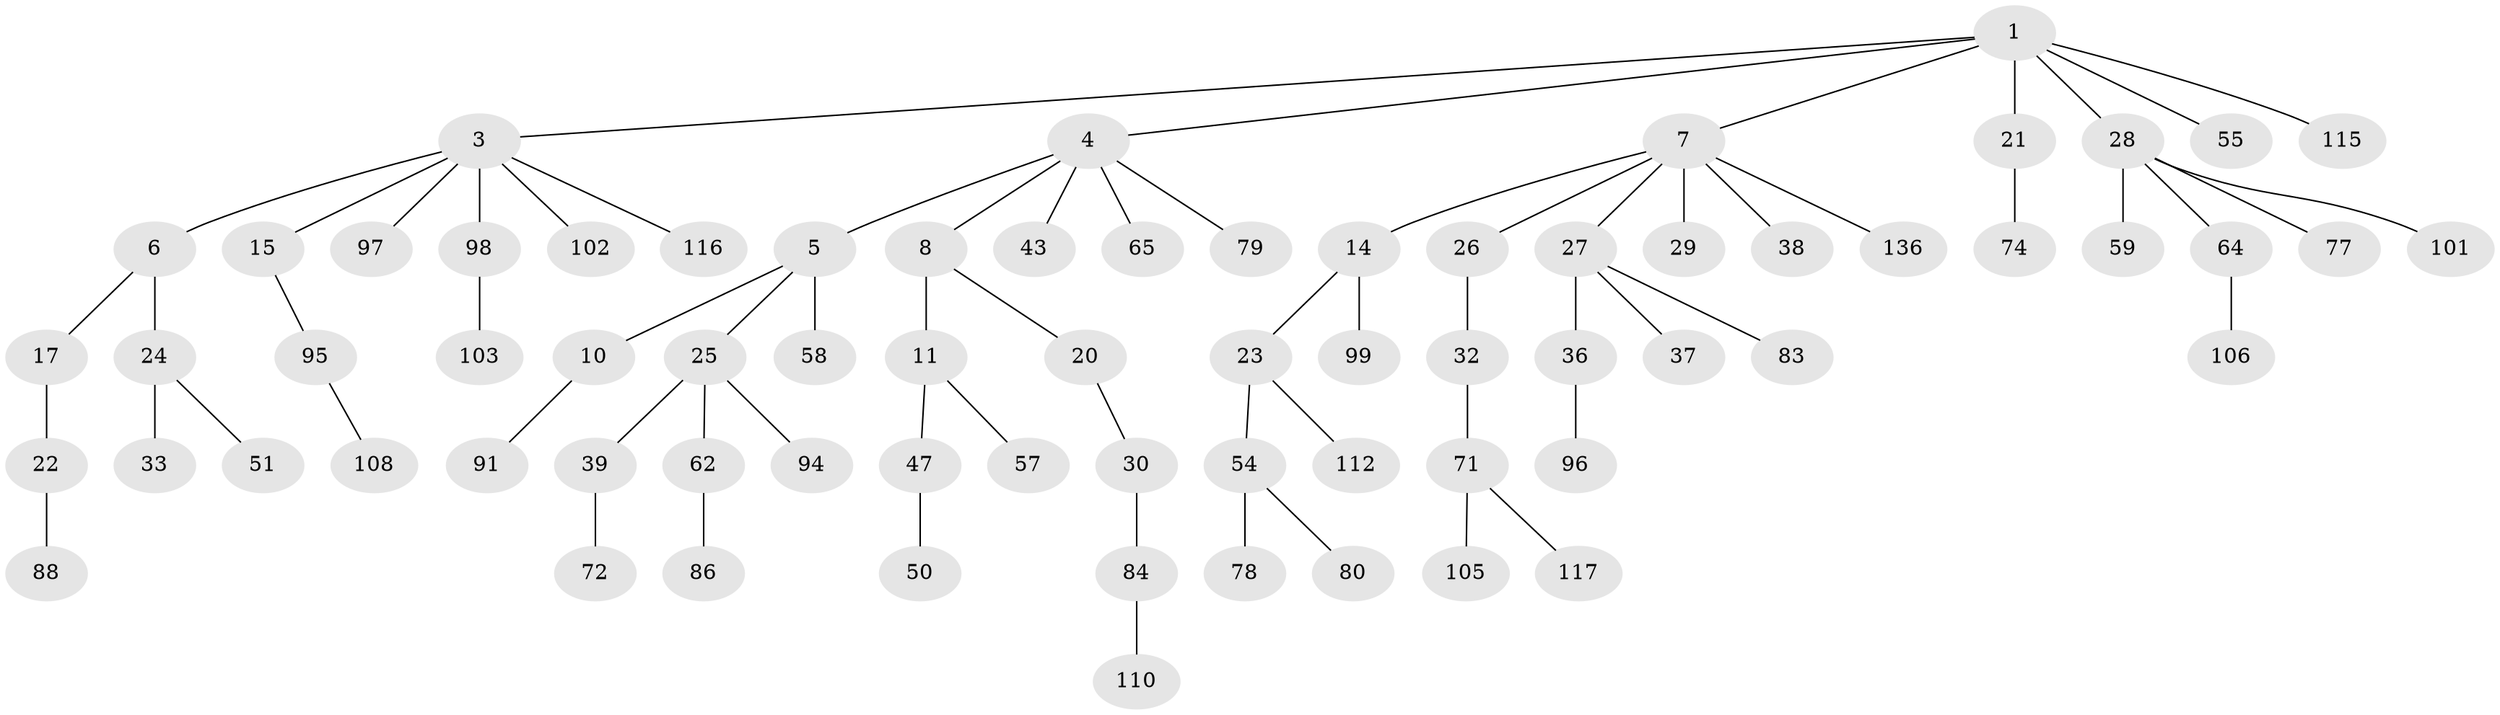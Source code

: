 // original degree distribution, {4: 0.09154929577464789, 5: 0.02112676056338028, 6: 0.014084507042253521, 2: 0.2746478873239437, 7: 0.007042253521126761, 3: 0.11971830985915492, 1: 0.47183098591549294}
// Generated by graph-tools (version 1.1) at 2025/15/03/09/25 04:15:29]
// undirected, 71 vertices, 70 edges
graph export_dot {
graph [start="1"]
  node [color=gray90,style=filled];
  1 [super="+2"];
  3 [super="+13"];
  4;
  5 [super="+63+9"];
  6 [super="+12"];
  7;
  8;
  10 [super="+73"];
  11 [super="+44+66"];
  14 [super="+18+16+56"];
  15 [super="+46"];
  17 [super="+19+31+129"];
  20;
  21 [super="+45+118"];
  22 [super="+41"];
  23;
  24 [super="+34+48"];
  25;
  26;
  27;
  28 [super="+35"];
  29;
  30 [super="+52+68"];
  32 [super="+49"];
  33;
  36 [super="+85+53"];
  37;
  38;
  39 [super="+40+70"];
  43 [super="+142"];
  47;
  50;
  51;
  54 [super="+132+61"];
  55;
  57 [super="+76"];
  58;
  59 [super="+141"];
  62;
  64 [super="+92+111"];
  65 [super="+90"];
  71;
  72;
  74;
  77;
  78;
  79 [super="+125"];
  80;
  83;
  84;
  86;
  88;
  91;
  94;
  95;
  96;
  97 [super="+130"];
  98;
  99;
  101;
  102;
  103;
  105 [super="+119"];
  106;
  108;
  110 [super="+114"];
  112 [super="+138"];
  115 [super="+131"];
  116;
  117;
  136;
  1 -- 3;
  1 -- 21;
  1 -- 55;
  1 -- 115;
  1 -- 4;
  1 -- 7;
  1 -- 28;
  3 -- 6;
  3 -- 98;
  3 -- 102;
  3 -- 116;
  3 -- 97;
  3 -- 15;
  4 -- 5;
  4 -- 8;
  4 -- 43;
  4 -- 65;
  4 -- 79;
  5 -- 10;
  5 -- 58;
  5 -- 25;
  6 -- 24;
  6 -- 17;
  7 -- 14;
  7 -- 26;
  7 -- 27;
  7 -- 29;
  7 -- 38;
  7 -- 136;
  8 -- 11;
  8 -- 20;
  10 -- 91;
  11 -- 57;
  11 -- 47;
  14 -- 23;
  14 -- 99;
  15 -- 95;
  17 -- 22;
  20 -- 30;
  21 -- 74;
  22 -- 88;
  23 -- 54;
  23 -- 112;
  24 -- 33;
  24 -- 51;
  25 -- 39;
  25 -- 62;
  25 -- 94;
  26 -- 32;
  27 -- 36;
  27 -- 37;
  27 -- 83;
  28 -- 77;
  28 -- 101;
  28 -- 64;
  28 -- 59;
  30 -- 84;
  32 -- 71;
  36 -- 96;
  39 -- 72;
  47 -- 50;
  54 -- 78;
  54 -- 80;
  62 -- 86;
  64 -- 106;
  71 -- 105;
  71 -- 117;
  84 -- 110;
  95 -- 108;
  98 -- 103;
}
